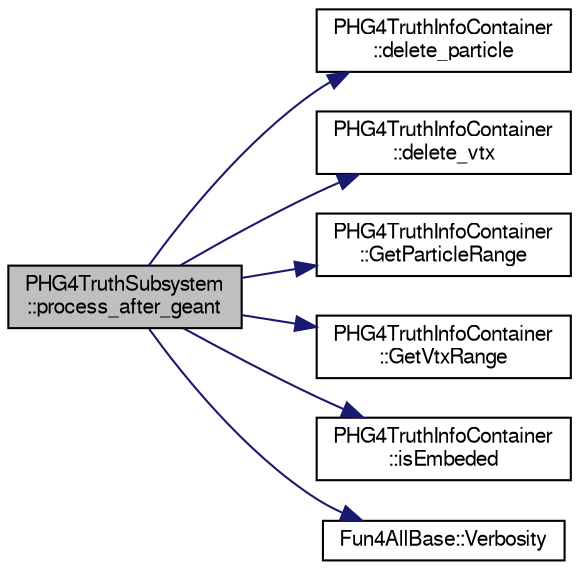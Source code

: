 digraph "PHG4TruthSubsystem::process_after_geant"
{
  bgcolor="transparent";
  edge [fontname="FreeSans",fontsize="10",labelfontname="FreeSans",labelfontsize="10"];
  node [fontname="FreeSans",fontsize="10",shape=record];
  rankdir="LR";
  Node1 [label="PHG4TruthSubsystem\l::process_after_geant",height=0.2,width=0.4,color="black", fillcolor="grey75", style="filled" fontcolor="black"];
  Node1 -> Node2 [color="midnightblue",fontsize="10",style="solid",fontname="FreeSans"];
  Node2 [label="PHG4TruthInfoContainer\l::delete_particle",height=0.2,width=0.4,color="black",URL="$da/d6c/classPHG4TruthInfoContainer.html#a6cfecb74a51048a8d28b0126f4342856"];
  Node1 -> Node3 [color="midnightblue",fontsize="10",style="solid",fontname="FreeSans"];
  Node3 [label="PHG4TruthInfoContainer\l::delete_vtx",height=0.2,width=0.4,color="black",URL="$da/d6c/classPHG4TruthInfoContainer.html#ace6af61d8108953daf2a5aef52a6e7bb"];
  Node1 -> Node4 [color="midnightblue",fontsize="10",style="solid",fontname="FreeSans"];
  Node4 [label="PHG4TruthInfoContainer\l::GetParticleRange",height=0.2,width=0.4,color="black",URL="$da/d6c/classPHG4TruthInfoContainer.html#a1ee31482bc1d9463f16bf4de90273c41",tooltip="Get a range of iterators covering the entire container. "];
  Node1 -> Node5 [color="midnightblue",fontsize="10",style="solid",fontname="FreeSans"];
  Node5 [label="PHG4TruthInfoContainer\l::GetVtxRange",height=0.2,width=0.4,color="black",URL="$da/d6c/classPHG4TruthInfoContainer.html#a020b1b1a912d07ee31b626b51d635495",tooltip="Get a range of iterators covering the entire vertex container. "];
  Node1 -> Node6 [color="midnightblue",fontsize="10",style="solid",fontname="FreeSans"];
  Node6 [label="PHG4TruthInfoContainer\l::isEmbeded",height=0.2,width=0.4,color="black",URL="$da/d6c/classPHG4TruthInfoContainer.html#a20c4cc7019b477ad8490ddbb5ddaf547"];
  Node1 -> Node7 [color="midnightblue",fontsize="10",style="solid",fontname="FreeSans"];
  Node7 [label="Fun4AllBase::Verbosity",height=0.2,width=0.4,color="black",URL="$d5/dec/classFun4AllBase.html#a8a5c77a92bdac6bc043476e132379a40",tooltip="Gets the verbosity of this module. "];
}
